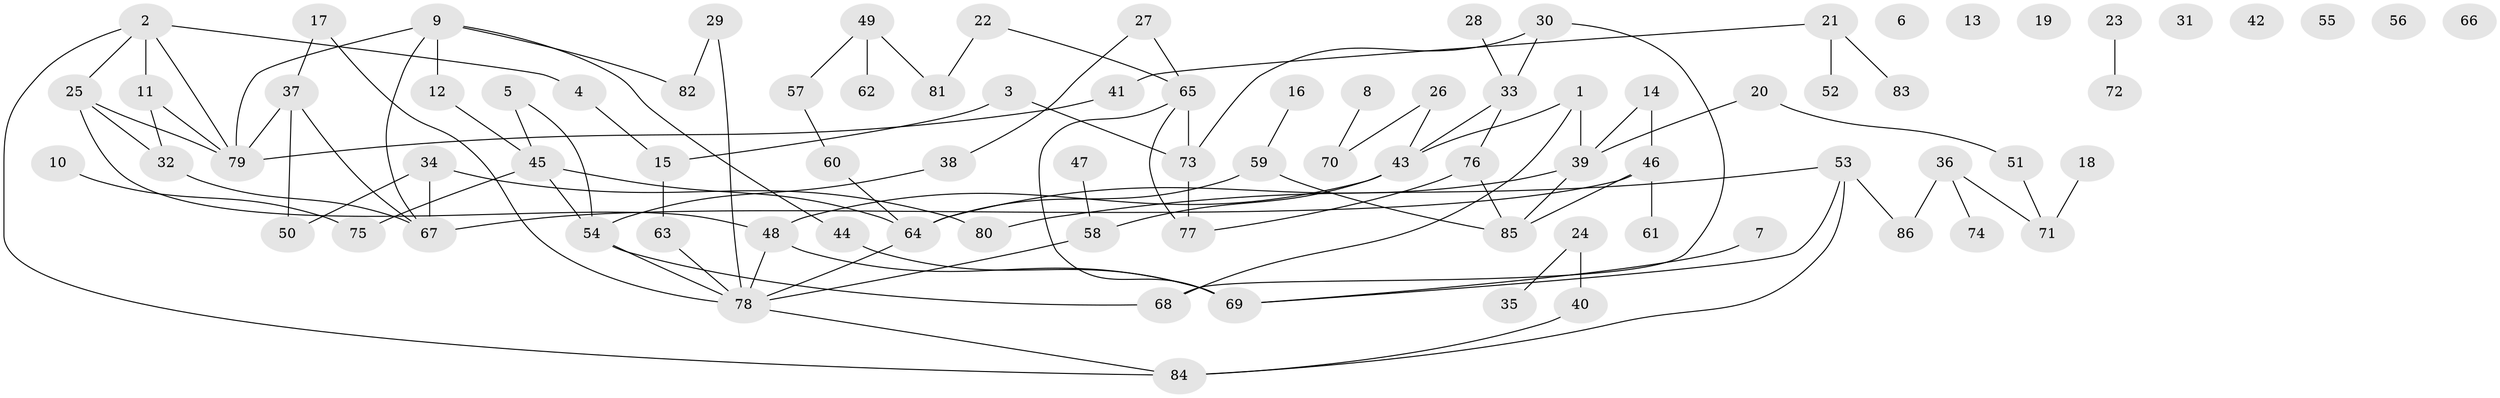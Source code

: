 // Generated by graph-tools (version 1.1) at 2025/12/03/09/25 04:12:56]
// undirected, 86 vertices, 107 edges
graph export_dot {
graph [start="1"]
  node [color=gray90,style=filled];
  1;
  2;
  3;
  4;
  5;
  6;
  7;
  8;
  9;
  10;
  11;
  12;
  13;
  14;
  15;
  16;
  17;
  18;
  19;
  20;
  21;
  22;
  23;
  24;
  25;
  26;
  27;
  28;
  29;
  30;
  31;
  32;
  33;
  34;
  35;
  36;
  37;
  38;
  39;
  40;
  41;
  42;
  43;
  44;
  45;
  46;
  47;
  48;
  49;
  50;
  51;
  52;
  53;
  54;
  55;
  56;
  57;
  58;
  59;
  60;
  61;
  62;
  63;
  64;
  65;
  66;
  67;
  68;
  69;
  70;
  71;
  72;
  73;
  74;
  75;
  76;
  77;
  78;
  79;
  80;
  81;
  82;
  83;
  84;
  85;
  86;
  1 -- 39;
  1 -- 43;
  1 -- 68;
  2 -- 4;
  2 -- 11;
  2 -- 25;
  2 -- 79;
  2 -- 84;
  3 -- 15;
  3 -- 73;
  4 -- 15;
  5 -- 45;
  5 -- 54;
  7 -- 69;
  8 -- 70;
  9 -- 12;
  9 -- 44;
  9 -- 67;
  9 -- 79;
  9 -- 82;
  10 -- 75;
  11 -- 32;
  11 -- 79;
  12 -- 45;
  14 -- 39;
  14 -- 46;
  15 -- 63;
  16 -- 59;
  17 -- 37;
  17 -- 78;
  18 -- 71;
  20 -- 39;
  20 -- 51;
  21 -- 41;
  21 -- 52;
  21 -- 83;
  22 -- 65;
  22 -- 81;
  23 -- 72;
  24 -- 35;
  24 -- 40;
  25 -- 32;
  25 -- 48;
  25 -- 79;
  26 -- 43;
  26 -- 70;
  27 -- 38;
  27 -- 65;
  28 -- 33;
  29 -- 78;
  29 -- 82;
  30 -- 33;
  30 -- 68;
  30 -- 73;
  32 -- 67;
  33 -- 43;
  33 -- 76;
  34 -- 50;
  34 -- 67;
  34 -- 80;
  36 -- 71;
  36 -- 74;
  36 -- 86;
  37 -- 50;
  37 -- 67;
  37 -- 79;
  38 -- 54;
  39 -- 64;
  39 -- 85;
  40 -- 84;
  41 -- 79;
  43 -- 48;
  43 -- 58;
  44 -- 69;
  45 -- 54;
  45 -- 64;
  45 -- 75;
  46 -- 61;
  46 -- 67;
  46 -- 85;
  47 -- 58;
  48 -- 69;
  48 -- 78;
  49 -- 57;
  49 -- 62;
  49 -- 81;
  51 -- 71;
  53 -- 69;
  53 -- 80;
  53 -- 84;
  53 -- 86;
  54 -- 68;
  54 -- 78;
  57 -- 60;
  58 -- 78;
  59 -- 64;
  59 -- 85;
  60 -- 64;
  63 -- 78;
  64 -- 78;
  65 -- 69;
  65 -- 73;
  65 -- 77;
  73 -- 77;
  76 -- 77;
  76 -- 85;
  78 -- 84;
}
